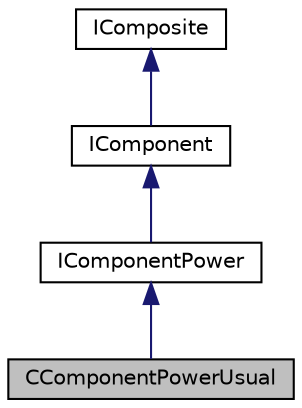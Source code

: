 digraph "CComponentPowerUsual"
{
  edge [fontname="Helvetica",fontsize="10",labelfontname="Helvetica",labelfontsize="10"];
  node [fontname="Helvetica",fontsize="10",shape=record];
  Node1 [label="CComponentPowerUsual",height=0.2,width=0.4,color="black", fillcolor="grey75", style="filled", fontcolor="black"];
  Node2 -> Node1 [dir="back",color="midnightblue",fontsize="10",style="solid"];
  Node2 [label="IComponentPower",height=0.2,width=0.4,color="black", fillcolor="white", style="filled",URL="$classIComponentPower.html",tooltip="Интерфейс компоненты эненргии "];
  Node3 -> Node2 [dir="back",color="midnightblue",fontsize="10",style="solid"];
  Node3 [label="IComponent",height=0.2,width=0.4,color="black", fillcolor="white", style="filled",URL="$classIComponent.html",tooltip="Интерфейс компоненты "];
  Node4 -> Node3 [dir="back",color="midnightblue",fontsize="10",style="solid"];
  Node4 [label="IComposite",height=0.2,width=0.4,color="black", fillcolor="white", style="filled",URL="$classIComposite.html",tooltip="Класс IComposite Объекты Game, Player, Point, Tower, Component являются наследниками компоновщика..."];
}
